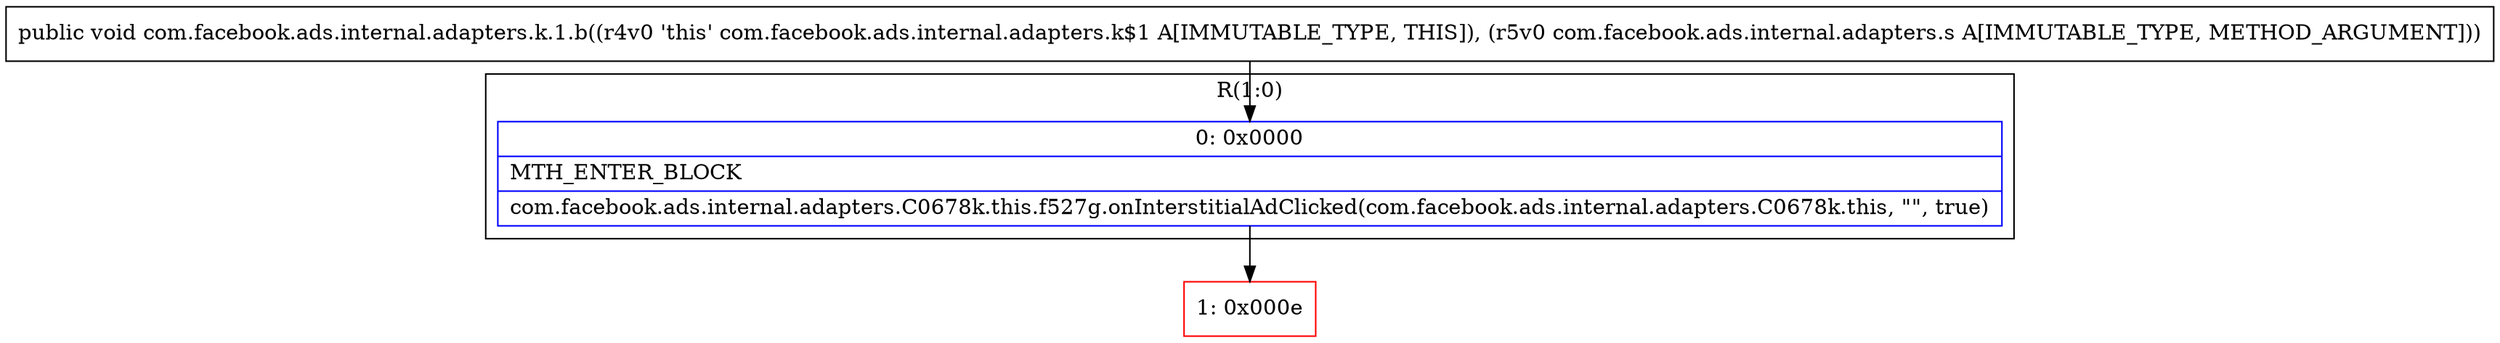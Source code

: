 digraph "CFG forcom.facebook.ads.internal.adapters.k.1.b(Lcom\/facebook\/ads\/internal\/adapters\/s;)V" {
subgraph cluster_Region_1634827466 {
label = "R(1:0)";
node [shape=record,color=blue];
Node_0 [shape=record,label="{0\:\ 0x0000|MTH_ENTER_BLOCK\l|com.facebook.ads.internal.adapters.C0678k.this.f527g.onInterstitialAdClicked(com.facebook.ads.internal.adapters.C0678k.this, \"\", true)\l}"];
}
Node_1 [shape=record,color=red,label="{1\:\ 0x000e}"];
MethodNode[shape=record,label="{public void com.facebook.ads.internal.adapters.k.1.b((r4v0 'this' com.facebook.ads.internal.adapters.k$1 A[IMMUTABLE_TYPE, THIS]), (r5v0 com.facebook.ads.internal.adapters.s A[IMMUTABLE_TYPE, METHOD_ARGUMENT])) }"];
MethodNode -> Node_0;
Node_0 -> Node_1;
}

